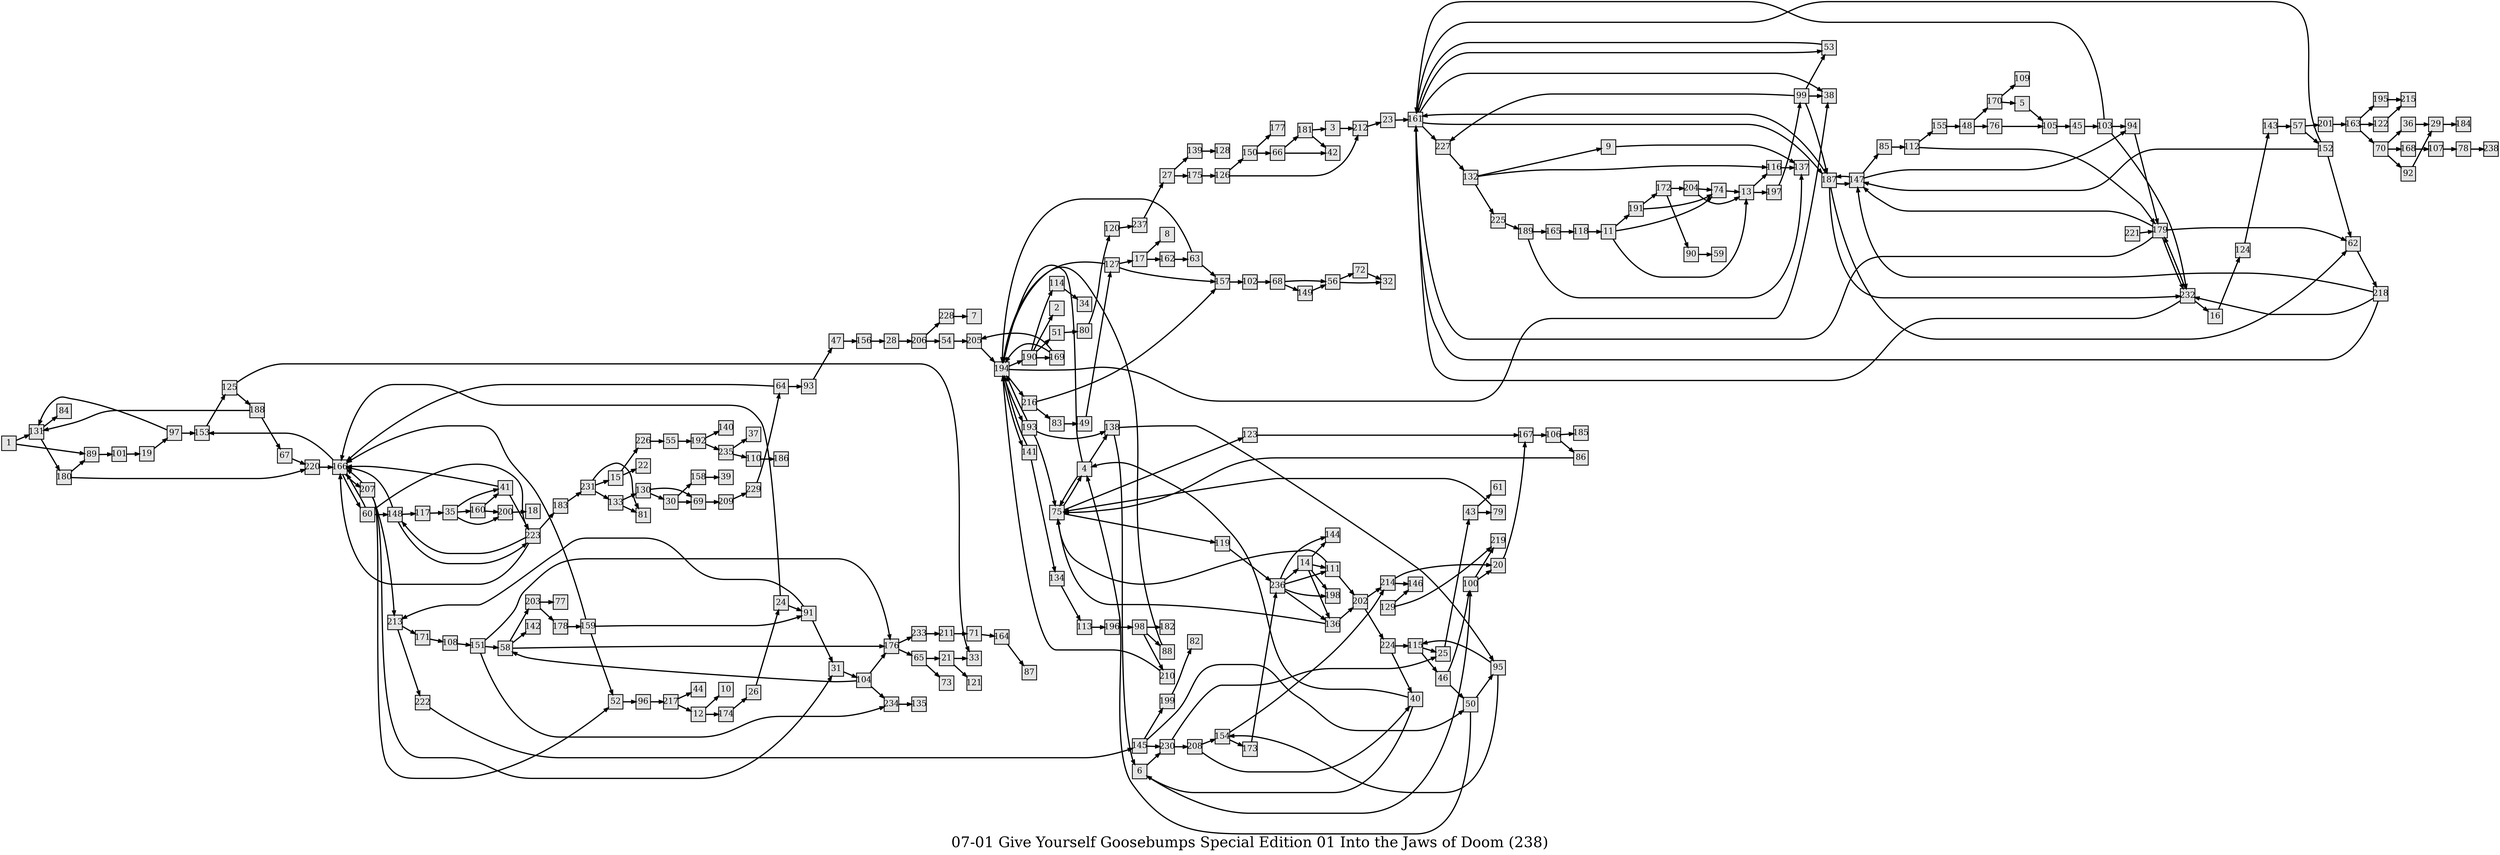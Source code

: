 digraph g{
  graph [ label="07-01 Give Yourself Goosebumps Special Edition 01 Into the Jaws of Doom (238)" rankdir=LR, ordering=out, fontsize=36, nodesep="0.35", ranksep="0.45"];
  node  [shape=rect, penwidth=2, fontsize=20, style=filled, fillcolor=grey90, margin="0,0", labelfloat=true, regular=true, fixedsize=true];
  edge  [labelfloat=true, penwidth=3, fontsize=12];
  // ---;
  // group  : Katz;
  // id     : 07-01;
  // gbid   : 1242;
  // series : Give Yourself Goosebumps Special Edition;
  // title  : Into the Jaws of Doom;
  // author : R.L. Stine;
  // credit:;
  // - name : Rachael Grainger;
  // role : encoder;
  // date : 2017-08-16;
  // - name : Jeremy Douglass;
  // role : editor;
  // date : 2017-10-19;
  // render:;
  // - name   : small;
  // styles : gvStyles-small.txt;
  // engine : dot;
  // comment: >;
  
  // ---;
  
  // From | To | Label;
  
  1 -> 131;
  1 -> 89;
  3 -> 212;
  4 -> 194;
  4 -> 138;
  4 -> 75;
  5 -> 105;
  6 -> 230;
  6 -> 100;
  9 -> 137;
  11 -> 191;
  11 -> 74;
  11 -> 13;
  12 -> 10;
  12 -> 174;
  13 -> 116;
  13 -> 197;
  14 -> 144;
  14 -> 111;
  14 -> 198;
  14 -> 136;
  15 -> 226;
  15 -> 22;
  16 -> 124;
  17 -> 8;
  17 -> 162;
  19 -> 97;
  20 -> 167;
  21 -> 33;
  21 -> 121;
  23 -> 161;
  24 -> 91;
  24 -> 166;
  25 -> 43;
  26 -> 24;
  27 -> 139;
  27 -> 175;
  28 -> 206;
  29 -> 184;
  30 -> 158;
  30 -> 69;
  31 -> 104;
  35 -> 41;
  35 -> 160;
  35 -> 200;
  36 -> 29;
  40 -> 6;
  40 -> 4;
  41 -> 223;
  41 -> 166;
  43 -> 61;
  43 -> 79;
  45 -> 103;
  46 -> 100;
  46 -> 50;
  47 -> 156;
  48 -> 170;
  48 -> 76;
  49 -> 127;
  50 -> 4;
  50 -> 95;
  51 -> 80;
  52 -> 96;
  53 -> 161;
  54 -> 205;
  55 -> 192;
  56 -> 72;
  56 -> 32;
  57 -> 201;
  57 -> 152;
  58 -> 203;
  58 -> 142;
  58 -> 176;
  60 -> 223;
  60 -> 148;
  60 -> 166;
  62 -> 218;
  63 -> 157;
  63 -> 194;
  64 -> 166;
  64 -> 93;
  65 -> 21;
  65 -> 73;
  66 -> 181;
  66 -> 42;
  67 -> 220;
  68 -> 56;
  68 -> 149;
  69 -> 209;
  70 -> 36;
  70 -> 168;
  70 -> 92;
  71 -> 164;
  72 -> 32;
  74 -> 13;
  75 -> 4;
  75 -> 123;
  75 -> 119;
  76 -> 105;
  78 -> 238;
  79 -> 75;
  80 -> 120;
  83 -> 49;
  85 -> 112;
  86 -> 75;
  88 -> 194;
  89 -> 101;
  90 -> 59;
  91 -> 213;
  91 -> 31;
  92 -> 29;
  93 -> 47;
  94 -> 179;
  95 -> 154;
  95 -> 115;
  96 -> 217;
  97 -> 131;
  97 -> 153;
  98 -> 182;
  98 -> 88;
  98 -> 210;
  99 -> 53;
  99 -> 38;
  99 -> 187;
  99 -> 227;
  100 -> 219;
  100 -> 20;
  101 -> 19;
  102 -> 68;
  103 -> 94;
  103 -> 232;
  103 -> 161;
  104 -> 176;
  104 -> 58;
  104 -> 234;
  105 -> 45;
  106 -> 185;
  106 -> 86;
  107 -> 78;
  108 -> 151;
  110 -> 186;
  111 -> 202;
  111 -> 75;
  112 -> 155;
  112 -> 179;
  113 -> 196;
  114 -> 34;
  115 -> 25;
  115 -> 46;
  116 -> 137;
  117 -> 35;
  118 -> 11;
  119 -> 236;
  120 -> 237;
  122 -> 215;
  123 -> 167;
  124 -> 143;
  125 -> 33;
  125 -> 188;
  126 -> 150;
  126 -> 212;
  127 -> 17;
  127 -> 157;
  127 -> 194;
  129 -> 146;
  129 -> 219;
  130 -> 69;
  130 -> 30;
  131 -> 180;
  131 -> 84;
  132 -> 116;
  132 -> 9;
  132 -> 225;
  133 -> 130;
  133 -> 81;
  134 -> 113;
  136 -> 202;
  136 -> 75;
  138 -> 95;
  138 -> 6;
  139 -> 128;
  141 -> 134;
  141 -> 194;
  143 -> 57;
  145 -> 199;
  145 -> 50;
  145 -> 230;
  147 -> 85;
  147 -> 94;
  147 -> 187;
  148 -> 117;
  148 -> 223;
  148 -> 166;
  149 -> 56;
  150 -> 177;
  150 -> 66;
  151 -> 176;
  151 -> 58;
  151 -> 234;
  152 -> 147;
  152 -> 62;
  152 -> 161;
  153 -> 125;
  154 -> 214;
  154 -> 173;
  155 -> 48;
  156 -> 28;
  157 -> 102;
  158 -> 39;
  159 -> 91;
  159 -> 52;
  159 -> 166;
  160 -> 41;
  160 -> 200;
  161 -> 53;
  161 -> 38;
  161 -> 187;
  161 -> 227;
  162 -> 63;
  163 -> 195;
  163 -> 122;
  163 -> 70;
  164 -> 87;
  165 -> 118;
  166 -> 207;
  166 -> 60;
  166 -> 153;
  167 -> 106;
  168 -> 107;
  169 -> 205;
  169 -> 194;
  170 -> 5;
  170 -> 109;
  171 -> 108;
  172 -> 204;
  172 -> 90;
  173 -> 236;
  174 -> 26;
  175 -> 126;
  176 -> 233;
  176 -> 65;
  178 -> 159;
  179 -> 147;
  179 -> 62;
  179 -> 232;
  179 -> 161;
  180 -> 89;
  180 -> 220;
  181 -> 3;
  181 -> 42;
  183 -> 231;
  187 -> 147;
  187 -> 62;
  187 -> 232;
  187 -> 161;
  188 -> 67;
  188 -> 131;
  189 -> 165;
  189 -> 137;
  190 -> 114;
  190 -> 2;
  190 -> 51;
  190 -> 169;
  191 -> 172;
  191 -> 74;
  192 -> 140;
  192 -> 235;
  193 -> 194;
  193 -> 138;
  193 -> 75;
  194 -> 190;
  194 -> 38;
  194 -> 216;
  194 -> 193;
  194 -> 141;
  195 -> 215;
  196 -> 98;
  197 -> 99;
  199 -> 82;
  200 -> 18;
  201 -> 163;
  202 -> 214;
  202 -> 224;
  203 -> 77;
  203 -> 178;
  204 -> 74;
  204 -> 13;
  205 -> 194;
  206 -> 228;
  206 -> 54;
  207 -> 213;
  207 -> 31;
  207 -> 52;
  207 -> 166;
  208 -> 154;
  208 -> 40;
  209 -> 229;
  210 -> 194;
  211 -> 71;
  212 -> 23;
  213 -> 171;
  213 -> 222;
  214 -> 20;
  214 -> 146;
  216 -> 157;
  216 -> 83;
  217 -> 44;
  217 -> 12;
  218 -> 147;
  218 -> 232;
  218 -> 161;
  220 -> 166;
  221 -> 179;
  222 -> 145;
  223 -> 183;
  223 -> 148;
  223 -> 166;
  224 -> 115;
  224 -> 40;
  225 -> 189;
  226 -> 55;
  227 -> 132;
  228 -> 7;
  229 -> 64;
  230 -> 25;
  230 -> 208;
  231 -> 81;
  231 -> 15;
  231 -> 133;
  232 -> 16;
  232 -> 179;
  232 -> 161;
  233 -> 211;
  234 -> 135;
  235 -> 37;
  235 -> 110;
  236 -> 144;
  236 -> 14;
  236 -> 111;
  236 -> 198;
  236 -> 136;
  237 -> 27;
}

